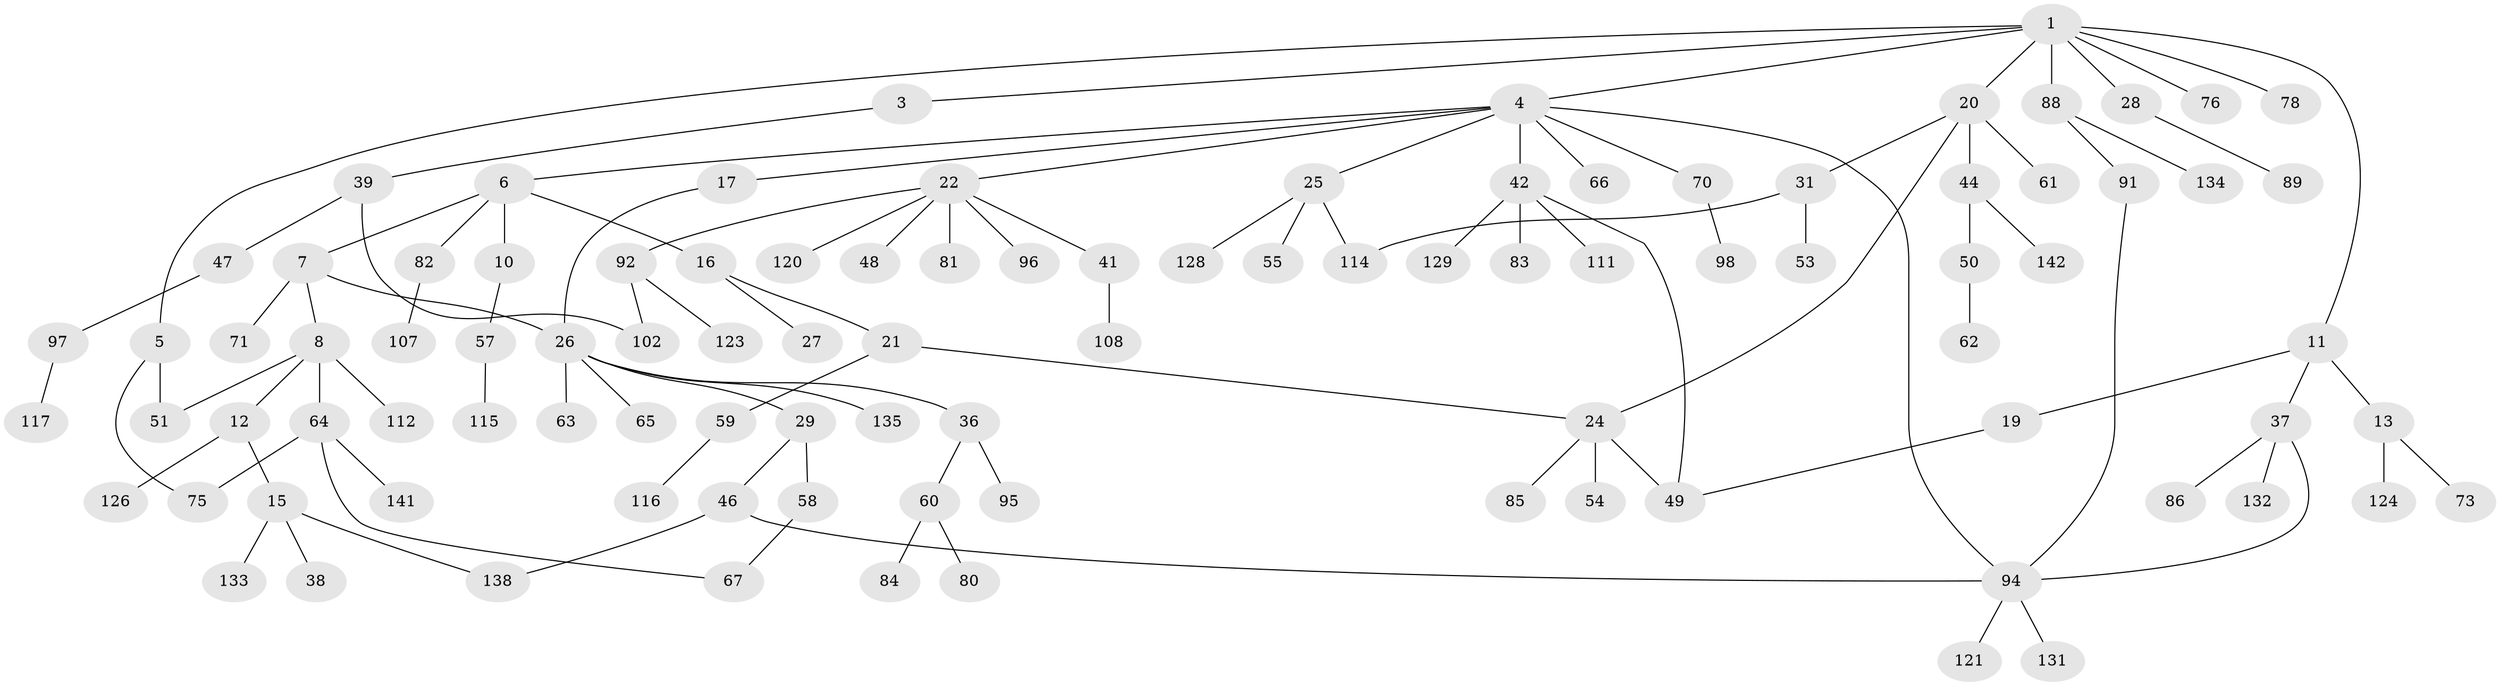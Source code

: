 // original degree distribution, {4: 0.09027777777777778, 7: 0.006944444444444444, 2: 0.24305555555555555, 9: 0.006944444444444444, 3: 0.14583333333333334, 5: 0.04861111111111111, 6: 0.013888888888888888, 1: 0.4444444444444444}
// Generated by graph-tools (version 1.1) at 2025/10/02/27/25 16:10:51]
// undirected, 98 vertices, 110 edges
graph export_dot {
graph [start="1"]
  node [color=gray90,style=filled];
  1 [super="+2"];
  3 [super="+14"];
  4 [super="+18"];
  5 [super="+45"];
  6 [super="+9"];
  7 [super="+23"];
  8 [super="+110"];
  10 [super="+137"];
  11;
  12 [super="+33"];
  13 [super="+68"];
  15 [super="+35"];
  16 [super="+103"];
  17;
  19 [super="+100"];
  20;
  21;
  22 [super="+30"];
  24 [super="+34"];
  25 [super="+40"];
  26 [super="+32"];
  27;
  28;
  29 [super="+130"];
  31 [super="+43"];
  36 [super="+72"];
  37 [super="+144"];
  38 [super="+69"];
  39 [super="+56"];
  41 [super="+74"];
  42 [super="+104"];
  44 [super="+109"];
  46 [super="+52"];
  47;
  48 [super="+87"];
  49;
  50;
  51;
  53 [super="+125"];
  54;
  55 [super="+139"];
  57 [super="+136"];
  58 [super="+122"];
  59;
  60;
  61 [super="+113"];
  62;
  63;
  64 [super="+106"];
  65 [super="+127"];
  66;
  67 [super="+77"];
  70 [super="+79"];
  71;
  73;
  75 [super="+90"];
  76;
  78;
  80;
  81;
  82 [super="+118"];
  83;
  84 [super="+143"];
  85;
  86 [super="+93"];
  88 [super="+99"];
  89;
  91 [super="+101"];
  92 [super="+119"];
  94 [super="+105"];
  95;
  96;
  97;
  98;
  102;
  107;
  108 [super="+140"];
  111;
  112;
  114;
  115;
  116;
  117;
  120;
  121;
  123;
  124;
  126;
  128;
  129;
  131;
  132;
  133;
  134;
  135;
  138;
  141;
  142;
  1 -- 3;
  1 -- 5;
  1 -- 88;
  1 -- 4;
  1 -- 20;
  1 -- 11;
  1 -- 76;
  1 -- 28;
  1 -- 78;
  3 -- 39;
  4 -- 6;
  4 -- 17;
  4 -- 25;
  4 -- 42;
  4 -- 66;
  4 -- 70;
  4 -- 94;
  4 -- 22;
  5 -- 51;
  5 -- 75;
  6 -- 7;
  6 -- 16;
  6 -- 82;
  6 -- 10;
  7 -- 8;
  7 -- 26;
  7 -- 71;
  8 -- 12;
  8 -- 64;
  8 -- 112;
  8 -- 51;
  10 -- 57;
  11 -- 13;
  11 -- 19;
  11 -- 37;
  12 -- 15;
  12 -- 126;
  13 -- 73;
  13 -- 124;
  15 -- 38;
  15 -- 133;
  15 -- 138;
  16 -- 21;
  16 -- 27;
  17 -- 26;
  19 -- 49;
  20 -- 24;
  20 -- 31;
  20 -- 44;
  20 -- 61;
  21 -- 59;
  21 -- 24;
  22 -- 48;
  22 -- 81;
  22 -- 96;
  22 -- 120;
  22 -- 41;
  22 -- 92;
  24 -- 85;
  24 -- 49;
  24 -- 54;
  25 -- 55;
  25 -- 128;
  25 -- 114;
  26 -- 29;
  26 -- 65;
  26 -- 36;
  26 -- 135;
  26 -- 63;
  28 -- 89;
  29 -- 46;
  29 -- 58;
  31 -- 53;
  31 -- 114;
  36 -- 60;
  36 -- 95;
  37 -- 86;
  37 -- 132;
  37 -- 94;
  39 -- 47;
  39 -- 102;
  41 -- 108;
  42 -- 83;
  42 -- 129;
  42 -- 49;
  42 -- 111;
  44 -- 50;
  44 -- 142;
  46 -- 94;
  46 -- 138;
  47 -- 97;
  50 -- 62;
  57 -- 115;
  58 -- 67;
  59 -- 116;
  60 -- 80;
  60 -- 84;
  64 -- 67;
  64 -- 75;
  64 -- 141;
  70 -- 98;
  82 -- 107;
  88 -- 91;
  88 -- 134;
  91 -- 94;
  92 -- 123;
  92 -- 102;
  94 -- 131;
  94 -- 121;
  97 -- 117;
}
